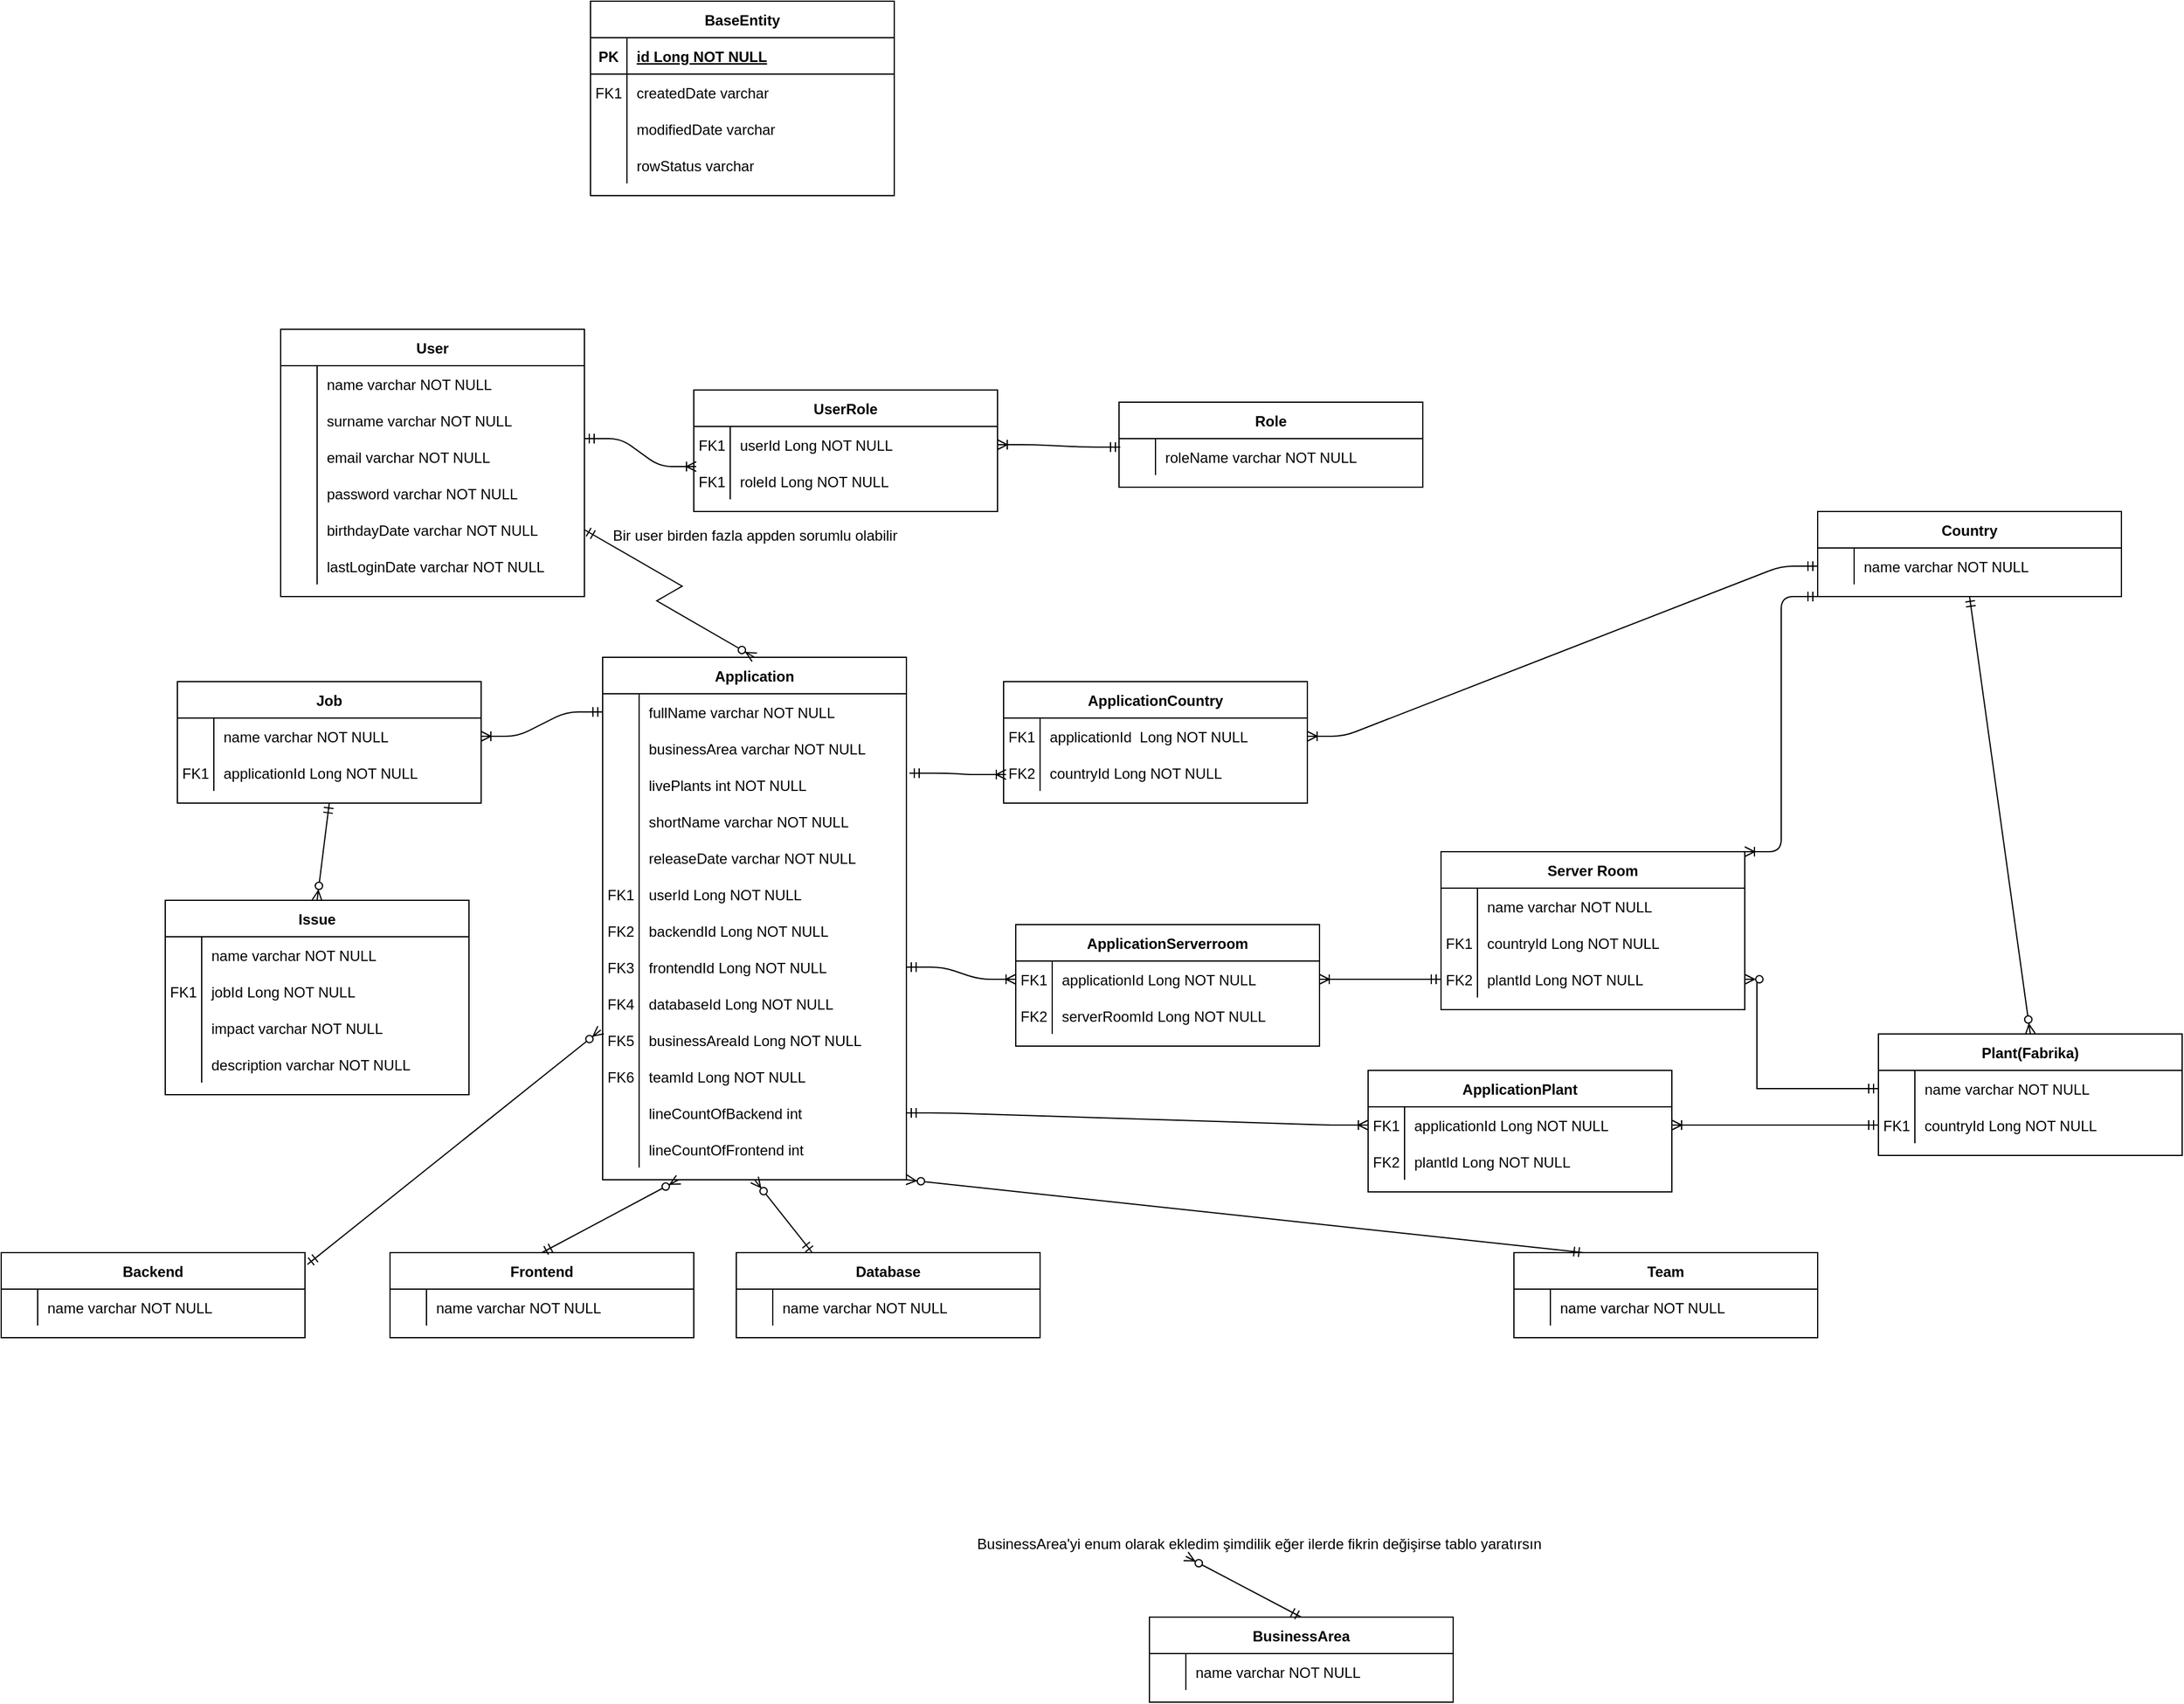 <mxfile version="14.2.9" type="device"><diagram id="R2lEEEUBdFMjLlhIrx00" name="Page-1"><mxGraphModel dx="3070" dy="1997" grid="1" gridSize="10" guides="1" tooltips="1" connect="1" arrows="1" fold="1" page="1" pageScale="1" pageWidth="850" pageHeight="1100" math="0" shadow="0" extFonts="Permanent Marker^https://fonts.googleapis.com/css?family=Permanent+Marker"><root><mxCell id="0"/><mxCell id="1" parent="0"/><mxCell id="C-vyLk0tnHw3VtMMgP7b-1" value="" style="edgeStyle=entityRelationEdgeStyle;endArrow=ERoneToMany;startArrow=ERmandOne;endFill=0;startFill=0;entryX=0.008;entryY=0.1;entryDx=0;entryDy=0;entryPerimeter=0;" parent="1" target="eAwoPoZ9gd8f_sTz0o-N-85" edge="1"><mxGeometry width="100" height="100" relative="1" as="geometry"><mxPoint x="275" y="200" as="sourcePoint"/><mxPoint x="355" y="230" as="targetPoint"/></mxGeometry></mxCell><mxCell id="eAwoPoZ9gd8f_sTz0o-N-8" value="BaseEntity" style="shape=table;startSize=30;container=1;collapsible=1;childLayout=tableLayout;fixedRows=1;rowLines=0;fontStyle=1;align=center;resizeLast=1;" parent="1" vertex="1"><mxGeometry x="280" y="-160" width="250" height="160" as="geometry"/></mxCell><mxCell id="eAwoPoZ9gd8f_sTz0o-N-9" value="" style="shape=partialRectangle;collapsible=0;dropTarget=0;pointerEvents=0;fillColor=none;points=[[0,0.5],[1,0.5]];portConstraint=eastwest;top=0;left=0;right=0;bottom=1;" parent="eAwoPoZ9gd8f_sTz0o-N-8" vertex="1"><mxGeometry y="30" width="250" height="30" as="geometry"/></mxCell><mxCell id="eAwoPoZ9gd8f_sTz0o-N-10" value="PK" style="shape=partialRectangle;overflow=hidden;connectable=0;fillColor=none;top=0;left=0;bottom=0;right=0;fontStyle=1;" parent="eAwoPoZ9gd8f_sTz0o-N-9" vertex="1"><mxGeometry width="30" height="30" as="geometry"/></mxCell><mxCell id="eAwoPoZ9gd8f_sTz0o-N-11" value="id Long NOT NULL " style="shape=partialRectangle;overflow=hidden;connectable=0;fillColor=none;top=0;left=0;bottom=0;right=0;align=left;spacingLeft=6;fontStyle=5;" parent="eAwoPoZ9gd8f_sTz0o-N-9" vertex="1"><mxGeometry x="30" width="220" height="30" as="geometry"/></mxCell><mxCell id="eAwoPoZ9gd8f_sTz0o-N-12" value="" style="shape=partialRectangle;collapsible=0;dropTarget=0;pointerEvents=0;fillColor=none;points=[[0,0.5],[1,0.5]];portConstraint=eastwest;top=0;left=0;right=0;bottom=0;" parent="eAwoPoZ9gd8f_sTz0o-N-8" vertex="1"><mxGeometry y="60" width="250" height="30" as="geometry"/></mxCell><mxCell id="eAwoPoZ9gd8f_sTz0o-N-13" value="FK1" style="shape=partialRectangle;overflow=hidden;connectable=0;fillColor=none;top=0;left=0;bottom=0;right=0;" parent="eAwoPoZ9gd8f_sTz0o-N-12" vertex="1"><mxGeometry width="30" height="30" as="geometry"/></mxCell><mxCell id="eAwoPoZ9gd8f_sTz0o-N-14" value="createdDate varchar" style="shape=partialRectangle;overflow=hidden;connectable=0;fillColor=none;top=0;left=0;bottom=0;right=0;align=left;spacingLeft=6;" parent="eAwoPoZ9gd8f_sTz0o-N-12" vertex="1"><mxGeometry x="30" width="220" height="30" as="geometry"/></mxCell><mxCell id="eAwoPoZ9gd8f_sTz0o-N-15" value="" style="shape=partialRectangle;collapsible=0;dropTarget=0;pointerEvents=0;fillColor=none;points=[[0,0.5],[1,0.5]];portConstraint=eastwest;top=0;left=0;right=0;bottom=0;" parent="eAwoPoZ9gd8f_sTz0o-N-8" vertex="1"><mxGeometry y="90" width="250" height="30" as="geometry"/></mxCell><mxCell id="eAwoPoZ9gd8f_sTz0o-N-16" value="" style="shape=partialRectangle;overflow=hidden;connectable=0;fillColor=none;top=0;left=0;bottom=0;right=0;" parent="eAwoPoZ9gd8f_sTz0o-N-15" vertex="1"><mxGeometry width="30" height="30" as="geometry"/></mxCell><mxCell id="eAwoPoZ9gd8f_sTz0o-N-17" value="modifiedDate varchar" style="shape=partialRectangle;overflow=hidden;connectable=0;fillColor=none;top=0;left=0;bottom=0;right=0;align=left;spacingLeft=6;" parent="eAwoPoZ9gd8f_sTz0o-N-15" vertex="1"><mxGeometry x="30" width="220" height="30" as="geometry"/></mxCell><mxCell id="eAwoPoZ9gd8f_sTz0o-N-18" value="" style="shape=partialRectangle;collapsible=0;dropTarget=0;pointerEvents=0;fillColor=none;points=[[0,0.5],[1,0.5]];portConstraint=eastwest;top=0;left=0;right=0;bottom=0;" parent="eAwoPoZ9gd8f_sTz0o-N-8" vertex="1"><mxGeometry y="120" width="250" height="30" as="geometry"/></mxCell><mxCell id="eAwoPoZ9gd8f_sTz0o-N-19" value="" style="shape=partialRectangle;overflow=hidden;connectable=0;fillColor=none;top=0;left=0;bottom=0;right=0;" parent="eAwoPoZ9gd8f_sTz0o-N-18" vertex="1"><mxGeometry width="30" height="30" as="geometry"/></mxCell><mxCell id="eAwoPoZ9gd8f_sTz0o-N-20" value="rowStatus varchar" style="shape=partialRectangle;overflow=hidden;connectable=0;fillColor=none;top=0;left=0;bottom=0;right=0;align=left;spacingLeft=6;" parent="eAwoPoZ9gd8f_sTz0o-N-18" vertex="1"><mxGeometry x="30" width="220" height="30" as="geometry"/></mxCell><mxCell id="eAwoPoZ9gd8f_sTz0o-N-21" value="User" style="shape=table;startSize=30;container=1;collapsible=1;childLayout=tableLayout;fixedRows=1;rowLines=0;fontStyle=1;align=center;resizeLast=1;" parent="1" vertex="1"><mxGeometry x="25" y="110" width="250" height="220" as="geometry"/></mxCell><mxCell id="eAwoPoZ9gd8f_sTz0o-N-28" value="" style="shape=partialRectangle;collapsible=0;dropTarget=0;pointerEvents=0;fillColor=none;points=[[0,0.5],[1,0.5]];portConstraint=eastwest;top=0;left=0;right=0;bottom=0;" parent="eAwoPoZ9gd8f_sTz0o-N-21" vertex="1"><mxGeometry y="30" width="250" height="30" as="geometry"/></mxCell><mxCell id="eAwoPoZ9gd8f_sTz0o-N-29" value="" style="shape=partialRectangle;overflow=hidden;connectable=0;fillColor=none;top=0;left=0;bottom=0;right=0;" parent="eAwoPoZ9gd8f_sTz0o-N-28" vertex="1"><mxGeometry width="30" height="30" as="geometry"/></mxCell><mxCell id="eAwoPoZ9gd8f_sTz0o-N-30" value="name varchar NOT NULL" style="shape=partialRectangle;overflow=hidden;connectable=0;fillColor=none;top=0;left=0;bottom=0;right=0;align=left;spacingLeft=6;" parent="eAwoPoZ9gd8f_sTz0o-N-28" vertex="1"><mxGeometry x="30" width="220" height="30" as="geometry"/></mxCell><mxCell id="eAwoPoZ9gd8f_sTz0o-N-31" value="" style="shape=partialRectangle;collapsible=0;dropTarget=0;pointerEvents=0;fillColor=none;points=[[0,0.5],[1,0.5]];portConstraint=eastwest;top=0;left=0;right=0;bottom=0;" parent="eAwoPoZ9gd8f_sTz0o-N-21" vertex="1"><mxGeometry y="60" width="250" height="30" as="geometry"/></mxCell><mxCell id="eAwoPoZ9gd8f_sTz0o-N-32" value="" style="shape=partialRectangle;overflow=hidden;connectable=0;fillColor=none;top=0;left=0;bottom=0;right=0;" parent="eAwoPoZ9gd8f_sTz0o-N-31" vertex="1"><mxGeometry width="30" height="30" as="geometry"/></mxCell><mxCell id="eAwoPoZ9gd8f_sTz0o-N-33" value="surname varchar NOT NULL" style="shape=partialRectangle;overflow=hidden;connectable=0;fillColor=none;top=0;left=0;bottom=0;right=0;align=left;spacingLeft=6;" parent="eAwoPoZ9gd8f_sTz0o-N-31" vertex="1"><mxGeometry x="30" width="220" height="30" as="geometry"/></mxCell><mxCell id="eAwoPoZ9gd8f_sTz0o-N-34" value="" style="shape=partialRectangle;collapsible=0;dropTarget=0;pointerEvents=0;fillColor=none;points=[[0,0.5],[1,0.5]];portConstraint=eastwest;top=0;left=0;right=0;bottom=0;" parent="eAwoPoZ9gd8f_sTz0o-N-21" vertex="1"><mxGeometry y="90" width="250" height="30" as="geometry"/></mxCell><mxCell id="eAwoPoZ9gd8f_sTz0o-N-35" value="" style="shape=partialRectangle;overflow=hidden;connectable=0;fillColor=none;top=0;left=0;bottom=0;right=0;" parent="eAwoPoZ9gd8f_sTz0o-N-34" vertex="1"><mxGeometry width="30" height="30" as="geometry"/></mxCell><mxCell id="eAwoPoZ9gd8f_sTz0o-N-36" value="email varchar NOT NULL" style="shape=partialRectangle;overflow=hidden;connectable=0;fillColor=none;top=0;left=0;bottom=0;right=0;align=left;spacingLeft=6;" parent="eAwoPoZ9gd8f_sTz0o-N-34" vertex="1"><mxGeometry x="30" width="220" height="30" as="geometry"/></mxCell><mxCell id="eAwoPoZ9gd8f_sTz0o-N-37" value="" style="shape=partialRectangle;collapsible=0;dropTarget=0;pointerEvents=0;fillColor=none;points=[[0,0.5],[1,0.5]];portConstraint=eastwest;top=0;left=0;right=0;bottom=0;" parent="eAwoPoZ9gd8f_sTz0o-N-21" vertex="1"><mxGeometry y="120" width="250" height="30" as="geometry"/></mxCell><mxCell id="eAwoPoZ9gd8f_sTz0o-N-38" value="" style="shape=partialRectangle;overflow=hidden;connectable=0;fillColor=none;top=0;left=0;bottom=0;right=0;" parent="eAwoPoZ9gd8f_sTz0o-N-37" vertex="1"><mxGeometry width="30" height="30" as="geometry"/></mxCell><mxCell id="eAwoPoZ9gd8f_sTz0o-N-39" value="password varchar NOT NULL" style="shape=partialRectangle;overflow=hidden;connectable=0;fillColor=none;top=0;left=0;bottom=0;right=0;align=left;spacingLeft=6;" parent="eAwoPoZ9gd8f_sTz0o-N-37" vertex="1"><mxGeometry x="30" width="220" height="30" as="geometry"/></mxCell><mxCell id="eAwoPoZ9gd8f_sTz0o-N-40" value="" style="shape=partialRectangle;collapsible=0;dropTarget=0;pointerEvents=0;fillColor=none;points=[[0,0.5],[1,0.5]];portConstraint=eastwest;top=0;left=0;right=0;bottom=0;" parent="eAwoPoZ9gd8f_sTz0o-N-21" vertex="1"><mxGeometry y="150" width="250" height="30" as="geometry"/></mxCell><mxCell id="eAwoPoZ9gd8f_sTz0o-N-41" value="" style="shape=partialRectangle;overflow=hidden;connectable=0;fillColor=none;top=0;left=0;bottom=0;right=0;" parent="eAwoPoZ9gd8f_sTz0o-N-40" vertex="1"><mxGeometry width="30" height="30" as="geometry"/></mxCell><mxCell id="eAwoPoZ9gd8f_sTz0o-N-42" value="birthdayDate varchar NOT NULL" style="shape=partialRectangle;overflow=hidden;connectable=0;fillColor=none;top=0;left=0;bottom=0;right=0;align=left;spacingLeft=6;" parent="eAwoPoZ9gd8f_sTz0o-N-40" vertex="1"><mxGeometry x="30" width="220" height="30" as="geometry"/></mxCell><mxCell id="eAwoPoZ9gd8f_sTz0o-N-59" value="" style="shape=partialRectangle;collapsible=0;dropTarget=0;pointerEvents=0;fillColor=none;points=[[0,0.5],[1,0.5]];portConstraint=eastwest;top=0;left=0;right=0;bottom=0;" parent="eAwoPoZ9gd8f_sTz0o-N-21" vertex="1"><mxGeometry y="180" width="250" height="30" as="geometry"/></mxCell><mxCell id="eAwoPoZ9gd8f_sTz0o-N-60" value="" style="shape=partialRectangle;overflow=hidden;connectable=0;fillColor=none;top=0;left=0;bottom=0;right=0;" parent="eAwoPoZ9gd8f_sTz0o-N-59" vertex="1"><mxGeometry width="30" height="30" as="geometry"/></mxCell><mxCell id="eAwoPoZ9gd8f_sTz0o-N-61" value="lastLoginDate varchar NOT NULL" style="shape=partialRectangle;overflow=hidden;connectable=0;fillColor=none;top=0;left=0;bottom=0;right=0;align=left;spacingLeft=6;" parent="eAwoPoZ9gd8f_sTz0o-N-59" vertex="1"><mxGeometry x="30" width="220" height="30" as="geometry"/></mxCell><mxCell id="eAwoPoZ9gd8f_sTz0o-N-62" value="Role" style="shape=table;startSize=30;container=1;collapsible=1;childLayout=tableLayout;fixedRows=1;rowLines=0;fontStyle=1;align=center;resizeLast=1;" parent="1" vertex="1"><mxGeometry x="715" y="170" width="250" height="70" as="geometry"/></mxCell><mxCell id="eAwoPoZ9gd8f_sTz0o-N-63" value="" style="shape=partialRectangle;collapsible=0;dropTarget=0;pointerEvents=0;fillColor=none;points=[[0,0.5],[1,0.5]];portConstraint=eastwest;top=0;left=0;right=0;bottom=0;" parent="eAwoPoZ9gd8f_sTz0o-N-62" vertex="1"><mxGeometry y="30" width="250" height="30" as="geometry"/></mxCell><mxCell id="eAwoPoZ9gd8f_sTz0o-N-64" value="" style="shape=partialRectangle;overflow=hidden;connectable=0;fillColor=none;top=0;left=0;bottom=0;right=0;" parent="eAwoPoZ9gd8f_sTz0o-N-63" vertex="1"><mxGeometry width="30" height="30" as="geometry"/></mxCell><mxCell id="eAwoPoZ9gd8f_sTz0o-N-65" value="roleName varchar NOT NULL" style="shape=partialRectangle;overflow=hidden;connectable=0;fillColor=none;top=0;left=0;bottom=0;right=0;align=left;spacingLeft=6;" parent="eAwoPoZ9gd8f_sTz0o-N-63" vertex="1"><mxGeometry x="30" width="220" height="30" as="geometry"/></mxCell><mxCell id="eAwoPoZ9gd8f_sTz0o-N-81" value="UserRole" style="shape=table;startSize=30;container=1;collapsible=1;childLayout=tableLayout;fixedRows=1;rowLines=0;fontStyle=1;align=center;resizeLast=1;" parent="1" vertex="1"><mxGeometry x="365" y="160" width="250" height="100" as="geometry"/></mxCell><mxCell id="eAwoPoZ9gd8f_sTz0o-N-82" value="" style="shape=partialRectangle;collapsible=0;dropTarget=0;pointerEvents=0;fillColor=none;points=[[0,0.5],[1,0.5]];portConstraint=eastwest;top=0;left=0;right=0;bottom=0;" parent="eAwoPoZ9gd8f_sTz0o-N-81" vertex="1"><mxGeometry y="30" width="250" height="30" as="geometry"/></mxCell><mxCell id="eAwoPoZ9gd8f_sTz0o-N-83" value="FK1" style="shape=partialRectangle;overflow=hidden;connectable=0;fillColor=none;top=0;left=0;bottom=0;right=0;" parent="eAwoPoZ9gd8f_sTz0o-N-82" vertex="1"><mxGeometry width="30" height="30" as="geometry"/></mxCell><mxCell id="eAwoPoZ9gd8f_sTz0o-N-84" value="userId Long NOT NULL" style="shape=partialRectangle;overflow=hidden;connectable=0;fillColor=none;top=0;left=0;bottom=0;right=0;align=left;spacingLeft=6;" parent="eAwoPoZ9gd8f_sTz0o-N-82" vertex="1"><mxGeometry x="30" width="220" height="30" as="geometry"/></mxCell><mxCell id="eAwoPoZ9gd8f_sTz0o-N-85" value="" style="shape=partialRectangle;collapsible=0;dropTarget=0;pointerEvents=0;fillColor=none;points=[[0,0.5],[1,0.5]];portConstraint=eastwest;top=0;left=0;right=0;bottom=0;" parent="eAwoPoZ9gd8f_sTz0o-N-81" vertex="1"><mxGeometry y="60" width="250" height="30" as="geometry"/></mxCell><mxCell id="eAwoPoZ9gd8f_sTz0o-N-86" value="FK1" style="shape=partialRectangle;overflow=hidden;connectable=0;fillColor=none;top=0;left=0;bottom=0;right=0;" parent="eAwoPoZ9gd8f_sTz0o-N-85" vertex="1"><mxGeometry width="30" height="30" as="geometry"/></mxCell><mxCell id="eAwoPoZ9gd8f_sTz0o-N-87" value="roleId Long NOT NULL" style="shape=partialRectangle;overflow=hidden;connectable=0;fillColor=none;top=0;left=0;bottom=0;right=0;align=left;spacingLeft=6;" parent="eAwoPoZ9gd8f_sTz0o-N-85" vertex="1"><mxGeometry x="30" width="220" height="30" as="geometry"/></mxCell><mxCell id="eAwoPoZ9gd8f_sTz0o-N-90" value="" style="edgeStyle=entityRelationEdgeStyle;endArrow=ERmandOne;startArrow=ERoneToMany;endFill=0;startFill=0;entryX=0.004;entryY=0.233;entryDx=0;entryDy=0;entryPerimeter=0;exitX=1;exitY=0.5;exitDx=0;exitDy=0;" parent="1" source="eAwoPoZ9gd8f_sTz0o-N-82" target="eAwoPoZ9gd8f_sTz0o-N-63" edge="1"><mxGeometry width="100" height="100" relative="1" as="geometry"><mxPoint x="645" y="190" as="sourcePoint"/><mxPoint x="707" y="216.5" as="targetPoint"/></mxGeometry></mxCell><mxCell id="eAwoPoZ9gd8f_sTz0o-N-91" value="Application" style="shape=table;startSize=30;container=1;collapsible=1;childLayout=tableLayout;fixedRows=1;rowLines=0;fontStyle=1;align=center;resizeLast=1;" parent="1" vertex="1"><mxGeometry x="290" y="380" width="250" height="430" as="geometry"/></mxCell><mxCell id="eAwoPoZ9gd8f_sTz0o-N-92" value="" style="shape=partialRectangle;collapsible=0;dropTarget=0;pointerEvents=0;fillColor=none;points=[[0,0.5],[1,0.5]];portConstraint=eastwest;top=0;left=0;right=0;bottom=0;" parent="eAwoPoZ9gd8f_sTz0o-N-91" vertex="1"><mxGeometry y="30" width="250" height="30" as="geometry"/></mxCell><mxCell id="eAwoPoZ9gd8f_sTz0o-N-93" value="" style="shape=partialRectangle;overflow=hidden;connectable=0;fillColor=none;top=0;left=0;bottom=0;right=0;" parent="eAwoPoZ9gd8f_sTz0o-N-92" vertex="1"><mxGeometry width="30" height="30" as="geometry"/></mxCell><mxCell id="eAwoPoZ9gd8f_sTz0o-N-94" value="fullName varchar NOT NULL" style="shape=partialRectangle;overflow=hidden;connectable=0;fillColor=none;top=0;left=0;bottom=0;right=0;align=left;spacingLeft=6;" parent="eAwoPoZ9gd8f_sTz0o-N-92" vertex="1"><mxGeometry x="30" width="220" height="30" as="geometry"/></mxCell><mxCell id="eAwoPoZ9gd8f_sTz0o-N-98" value="" style="shape=partialRectangle;collapsible=0;dropTarget=0;pointerEvents=0;fillColor=none;points=[[0,0.5],[1,0.5]];portConstraint=eastwest;top=0;left=0;right=0;bottom=0;" parent="eAwoPoZ9gd8f_sTz0o-N-91" vertex="1"><mxGeometry y="60" width="250" height="30" as="geometry"/></mxCell><mxCell id="eAwoPoZ9gd8f_sTz0o-N-99" value="" style="shape=partialRectangle;overflow=hidden;connectable=0;fillColor=none;top=0;left=0;bottom=0;right=0;" parent="eAwoPoZ9gd8f_sTz0o-N-98" vertex="1"><mxGeometry width="30" height="30" as="geometry"/></mxCell><mxCell id="eAwoPoZ9gd8f_sTz0o-N-100" value="businessArea varchar NOT NULL" style="shape=partialRectangle;overflow=hidden;connectable=0;fillColor=none;top=0;left=0;bottom=0;right=0;align=left;spacingLeft=6;" parent="eAwoPoZ9gd8f_sTz0o-N-98" vertex="1"><mxGeometry x="30" width="220" height="30" as="geometry"/></mxCell><mxCell id="eAwoPoZ9gd8f_sTz0o-N-101" value="" style="shape=partialRectangle;collapsible=0;dropTarget=0;pointerEvents=0;fillColor=none;points=[[0,0.5],[1,0.5]];portConstraint=eastwest;top=0;left=0;right=0;bottom=0;" parent="eAwoPoZ9gd8f_sTz0o-N-91" vertex="1"><mxGeometry y="90" width="250" height="30" as="geometry"/></mxCell><mxCell id="eAwoPoZ9gd8f_sTz0o-N-102" value="" style="shape=partialRectangle;overflow=hidden;connectable=0;fillColor=none;top=0;left=0;bottom=0;right=0;" parent="eAwoPoZ9gd8f_sTz0o-N-101" vertex="1"><mxGeometry width="30" height="30" as="geometry"/></mxCell><mxCell id="eAwoPoZ9gd8f_sTz0o-N-103" value="livePlants int NOT NULL" style="shape=partialRectangle;overflow=hidden;connectable=0;fillColor=none;top=0;left=0;bottom=0;right=0;align=left;spacingLeft=6;" parent="eAwoPoZ9gd8f_sTz0o-N-101" vertex="1"><mxGeometry x="30" width="220" height="30" as="geometry"/></mxCell><mxCell id="eAwoPoZ9gd8f_sTz0o-N-186" value="" style="shape=partialRectangle;collapsible=0;dropTarget=0;pointerEvents=0;fillColor=none;points=[[0,0.5],[1,0.5]];portConstraint=eastwest;top=0;left=0;right=0;bottom=0;" parent="eAwoPoZ9gd8f_sTz0o-N-91" vertex="1"><mxGeometry y="120" width="250" height="30" as="geometry"/></mxCell><mxCell id="eAwoPoZ9gd8f_sTz0o-N-187" value="" style="shape=partialRectangle;overflow=hidden;connectable=0;fillColor=none;top=0;left=0;bottom=0;right=0;" parent="eAwoPoZ9gd8f_sTz0o-N-186" vertex="1"><mxGeometry width="30" height="30" as="geometry"/></mxCell><mxCell id="eAwoPoZ9gd8f_sTz0o-N-188" value="shortName varchar NOT NULL" style="shape=partialRectangle;overflow=hidden;connectable=0;fillColor=none;top=0;left=0;bottom=0;right=0;align=left;spacingLeft=6;" parent="eAwoPoZ9gd8f_sTz0o-N-186" vertex="1"><mxGeometry x="30" width="220" height="30" as="geometry"/></mxCell><mxCell id="eAwoPoZ9gd8f_sTz0o-N-189" value="" style="shape=partialRectangle;collapsible=0;dropTarget=0;pointerEvents=0;fillColor=none;points=[[0,0.5],[1,0.5]];portConstraint=eastwest;top=0;left=0;right=0;bottom=0;" parent="eAwoPoZ9gd8f_sTz0o-N-91" vertex="1"><mxGeometry y="150" width="250" height="30" as="geometry"/></mxCell><mxCell id="eAwoPoZ9gd8f_sTz0o-N-190" value="" style="shape=partialRectangle;overflow=hidden;connectable=0;fillColor=none;top=0;left=0;bottom=0;right=0;" parent="eAwoPoZ9gd8f_sTz0o-N-189" vertex="1"><mxGeometry width="30" height="30" as="geometry"/></mxCell><mxCell id="eAwoPoZ9gd8f_sTz0o-N-191" value="releaseDate varchar NOT NULL" style="shape=partialRectangle;overflow=hidden;connectable=0;fillColor=none;top=0;left=0;bottom=0;right=0;align=left;spacingLeft=6;" parent="eAwoPoZ9gd8f_sTz0o-N-189" vertex="1"><mxGeometry x="30" width="220" height="30" as="geometry"/></mxCell><mxCell id="eAwoPoZ9gd8f_sTz0o-N-195" value="" style="shape=partialRectangle;collapsible=0;dropTarget=0;pointerEvents=0;fillColor=none;points=[[0,0.5],[1,0.5]];portConstraint=eastwest;top=0;left=0;right=0;bottom=0;" parent="eAwoPoZ9gd8f_sTz0o-N-91" vertex="1"><mxGeometry y="180" width="250" height="30" as="geometry"/></mxCell><mxCell id="eAwoPoZ9gd8f_sTz0o-N-196" value="FK1" style="shape=partialRectangle;overflow=hidden;connectable=0;fillColor=none;top=0;left=0;bottom=0;right=0;" parent="eAwoPoZ9gd8f_sTz0o-N-195" vertex="1"><mxGeometry width="30" height="30" as="geometry"/></mxCell><mxCell id="eAwoPoZ9gd8f_sTz0o-N-197" value="userId Long NOT NULL" style="shape=partialRectangle;overflow=hidden;connectable=0;fillColor=none;top=0;left=0;bottom=0;right=0;align=left;spacingLeft=6;" parent="eAwoPoZ9gd8f_sTz0o-N-195" vertex="1"><mxGeometry x="30" width="220" height="30" as="geometry"/></mxCell><mxCell id="eAwoPoZ9gd8f_sTz0o-N-198" value="" style="shape=partialRectangle;collapsible=0;dropTarget=0;pointerEvents=0;fillColor=none;points=[[0,0.5],[1,0.5]];portConstraint=eastwest;top=0;left=0;right=0;bottom=0;" parent="eAwoPoZ9gd8f_sTz0o-N-91" vertex="1"><mxGeometry y="210" width="250" height="30" as="geometry"/></mxCell><mxCell id="eAwoPoZ9gd8f_sTz0o-N-199" value="FK2" style="shape=partialRectangle;overflow=hidden;connectable=0;fillColor=none;top=0;left=0;bottom=0;right=0;" parent="eAwoPoZ9gd8f_sTz0o-N-198" vertex="1"><mxGeometry width="30" height="30" as="geometry"/></mxCell><mxCell id="eAwoPoZ9gd8f_sTz0o-N-200" value="backendId Long NOT NULL" style="shape=partialRectangle;overflow=hidden;connectable=0;fillColor=none;top=0;left=0;bottom=0;right=0;align=left;spacingLeft=6;" parent="eAwoPoZ9gd8f_sTz0o-N-198" vertex="1"><mxGeometry x="30" width="220" height="30" as="geometry"/></mxCell><mxCell id="eAwoPoZ9gd8f_sTz0o-N-201" value="" style="shape=partialRectangle;collapsible=0;dropTarget=0;pointerEvents=0;fillColor=none;points=[[0,0.5],[1,0.5]];portConstraint=eastwest;top=0;left=0;right=0;bottom=0;" parent="eAwoPoZ9gd8f_sTz0o-N-91" vertex="1"><mxGeometry y="240" width="250" height="30" as="geometry"/></mxCell><mxCell id="eAwoPoZ9gd8f_sTz0o-N-202" value="FK3" style="shape=partialRectangle;overflow=hidden;connectable=0;fillColor=none;top=0;left=0;bottom=0;right=0;" parent="eAwoPoZ9gd8f_sTz0o-N-201" vertex="1"><mxGeometry width="30" height="30" as="geometry"/></mxCell><mxCell id="eAwoPoZ9gd8f_sTz0o-N-203" value="frontendId Long NOT NULL" style="shape=partialRectangle;overflow=hidden;connectable=0;fillColor=none;top=0;left=0;bottom=0;right=0;align=left;spacingLeft=6;" parent="eAwoPoZ9gd8f_sTz0o-N-201" vertex="1"><mxGeometry x="30" width="220" height="30" as="geometry"/></mxCell><mxCell id="eAwoPoZ9gd8f_sTz0o-N-204" value="" style="shape=partialRectangle;collapsible=0;dropTarget=0;pointerEvents=0;fillColor=none;points=[[0,0.5],[1,0.5]];portConstraint=eastwest;top=0;left=0;right=0;bottom=0;" parent="eAwoPoZ9gd8f_sTz0o-N-91" vertex="1"><mxGeometry y="270" width="250" height="30" as="geometry"/></mxCell><mxCell id="eAwoPoZ9gd8f_sTz0o-N-205" value="FK4" style="shape=partialRectangle;overflow=hidden;connectable=0;fillColor=none;top=0;left=0;bottom=0;right=0;" parent="eAwoPoZ9gd8f_sTz0o-N-204" vertex="1"><mxGeometry width="30" height="30" as="geometry"/></mxCell><mxCell id="eAwoPoZ9gd8f_sTz0o-N-206" value="databaseId Long NOT NULL" style="shape=partialRectangle;overflow=hidden;connectable=0;fillColor=none;top=0;left=0;bottom=0;right=0;align=left;spacingLeft=6;" parent="eAwoPoZ9gd8f_sTz0o-N-204" vertex="1"><mxGeometry x="30" width="220" height="30" as="geometry"/></mxCell><mxCell id="eAwoPoZ9gd8f_sTz0o-N-240" value="" style="shape=partialRectangle;collapsible=0;dropTarget=0;pointerEvents=0;fillColor=none;points=[[0,0.5],[1,0.5]];portConstraint=eastwest;top=0;left=0;right=0;bottom=0;" parent="eAwoPoZ9gd8f_sTz0o-N-91" vertex="1"><mxGeometry y="300" width="250" height="30" as="geometry"/></mxCell><mxCell id="eAwoPoZ9gd8f_sTz0o-N-241" value="FK5" style="shape=partialRectangle;overflow=hidden;connectable=0;fillColor=none;top=0;left=0;bottom=0;right=0;" parent="eAwoPoZ9gd8f_sTz0o-N-240" vertex="1"><mxGeometry width="30" height="30" as="geometry"/></mxCell><mxCell id="eAwoPoZ9gd8f_sTz0o-N-242" value="businessAreaId Long NOT NULL" style="shape=partialRectangle;overflow=hidden;connectable=0;fillColor=none;top=0;left=0;bottom=0;right=0;align=left;spacingLeft=6;" parent="eAwoPoZ9gd8f_sTz0o-N-240" vertex="1"><mxGeometry x="30" width="220" height="30" as="geometry"/></mxCell><mxCell id="eAwoPoZ9gd8f_sTz0o-N-244" value="" style="shape=partialRectangle;collapsible=0;dropTarget=0;pointerEvents=0;fillColor=none;points=[[0,0.5],[1,0.5]];portConstraint=eastwest;top=0;left=0;right=0;bottom=0;" parent="eAwoPoZ9gd8f_sTz0o-N-91" vertex="1"><mxGeometry y="330" width="250" height="30" as="geometry"/></mxCell><mxCell id="eAwoPoZ9gd8f_sTz0o-N-245" value="FK6" style="shape=partialRectangle;overflow=hidden;connectable=0;fillColor=none;top=0;left=0;bottom=0;right=0;" parent="eAwoPoZ9gd8f_sTz0o-N-244" vertex="1"><mxGeometry width="30" height="30" as="geometry"/></mxCell><mxCell id="eAwoPoZ9gd8f_sTz0o-N-246" value="teamId Long NOT NULL" style="shape=partialRectangle;overflow=hidden;connectable=0;fillColor=none;top=0;left=0;bottom=0;right=0;align=left;spacingLeft=6;" parent="eAwoPoZ9gd8f_sTz0o-N-244" vertex="1"><mxGeometry x="30" width="220" height="30" as="geometry"/></mxCell><mxCell id="eAwoPoZ9gd8f_sTz0o-N-247" value="" style="shape=partialRectangle;collapsible=0;dropTarget=0;pointerEvents=0;fillColor=none;points=[[0,0.5],[1,0.5]];portConstraint=eastwest;top=0;left=0;right=0;bottom=0;" parent="eAwoPoZ9gd8f_sTz0o-N-91" vertex="1"><mxGeometry y="360" width="250" height="30" as="geometry"/></mxCell><mxCell id="eAwoPoZ9gd8f_sTz0o-N-248" value="" style="shape=partialRectangle;overflow=hidden;connectable=0;fillColor=none;top=0;left=0;bottom=0;right=0;" parent="eAwoPoZ9gd8f_sTz0o-N-247" vertex="1"><mxGeometry width="30" height="30" as="geometry"/></mxCell><mxCell id="eAwoPoZ9gd8f_sTz0o-N-249" value="lineCountOfBackend int" style="shape=partialRectangle;overflow=hidden;connectable=0;fillColor=none;top=0;left=0;bottom=0;right=0;align=left;spacingLeft=6;" parent="eAwoPoZ9gd8f_sTz0o-N-247" vertex="1"><mxGeometry x="30" width="220" height="30" as="geometry"/></mxCell><mxCell id="eAwoPoZ9gd8f_sTz0o-N-250" value="" style="shape=partialRectangle;collapsible=0;dropTarget=0;pointerEvents=0;fillColor=none;points=[[0,0.5],[1,0.5]];portConstraint=eastwest;top=0;left=0;right=0;bottom=0;" parent="eAwoPoZ9gd8f_sTz0o-N-91" vertex="1"><mxGeometry y="390" width="250" height="30" as="geometry"/></mxCell><mxCell id="eAwoPoZ9gd8f_sTz0o-N-251" value="" style="shape=partialRectangle;overflow=hidden;connectable=0;fillColor=none;top=0;left=0;bottom=0;right=0;" parent="eAwoPoZ9gd8f_sTz0o-N-250" vertex="1"><mxGeometry width="30" height="30" as="geometry"/></mxCell><mxCell id="eAwoPoZ9gd8f_sTz0o-N-252" value="lineCountOfFrontend int" style="shape=partialRectangle;overflow=hidden;connectable=0;fillColor=none;top=0;left=0;bottom=0;right=0;align=left;spacingLeft=6;" parent="eAwoPoZ9gd8f_sTz0o-N-250" vertex="1"><mxGeometry x="30" width="220" height="30" as="geometry"/></mxCell><mxCell id="eAwoPoZ9gd8f_sTz0o-N-104" value="Country" style="shape=table;startSize=30;container=1;collapsible=1;childLayout=tableLayout;fixedRows=1;rowLines=0;fontStyle=1;align=center;resizeLast=1;" parent="1" vertex="1"><mxGeometry x="1290" y="260" width="250" height="70" as="geometry"/></mxCell><mxCell id="eAwoPoZ9gd8f_sTz0o-N-105" value="" style="shape=partialRectangle;collapsible=0;dropTarget=0;pointerEvents=0;fillColor=none;points=[[0,0.5],[1,0.5]];portConstraint=eastwest;top=0;left=0;right=0;bottom=0;" parent="eAwoPoZ9gd8f_sTz0o-N-104" vertex="1"><mxGeometry y="30" width="250" height="30" as="geometry"/></mxCell><mxCell id="eAwoPoZ9gd8f_sTz0o-N-106" value="" style="shape=partialRectangle;overflow=hidden;connectable=0;fillColor=none;top=0;left=0;bottom=0;right=0;" parent="eAwoPoZ9gd8f_sTz0o-N-105" vertex="1"><mxGeometry width="30" height="30" as="geometry"/></mxCell><mxCell id="eAwoPoZ9gd8f_sTz0o-N-107" value="name varchar NOT NULL" style="shape=partialRectangle;overflow=hidden;connectable=0;fillColor=none;top=0;left=0;bottom=0;right=0;align=left;spacingLeft=6;" parent="eAwoPoZ9gd8f_sTz0o-N-105" vertex="1"><mxGeometry x="30" width="220" height="30" as="geometry"/></mxCell><mxCell id="eAwoPoZ9gd8f_sTz0o-N-114" value="Server Room" style="shape=table;startSize=30;container=1;collapsible=1;childLayout=tableLayout;fixedRows=1;rowLines=0;fontStyle=1;align=center;resizeLast=1;" parent="1" vertex="1"><mxGeometry x="980" y="540" width="250" height="130" as="geometry"/></mxCell><mxCell id="eAwoPoZ9gd8f_sTz0o-N-115" value="" style="shape=partialRectangle;collapsible=0;dropTarget=0;pointerEvents=0;fillColor=none;points=[[0,0.5],[1,0.5]];portConstraint=eastwest;top=0;left=0;right=0;bottom=0;" parent="eAwoPoZ9gd8f_sTz0o-N-114" vertex="1"><mxGeometry y="30" width="250" height="30" as="geometry"/></mxCell><mxCell id="eAwoPoZ9gd8f_sTz0o-N-116" value="" style="shape=partialRectangle;overflow=hidden;connectable=0;fillColor=none;top=0;left=0;bottom=0;right=0;" parent="eAwoPoZ9gd8f_sTz0o-N-115" vertex="1"><mxGeometry width="30" height="30" as="geometry"/></mxCell><mxCell id="eAwoPoZ9gd8f_sTz0o-N-117" value="name varchar NOT NULL" style="shape=partialRectangle;overflow=hidden;connectable=0;fillColor=none;top=0;left=0;bottom=0;right=0;align=left;spacingLeft=6;" parent="eAwoPoZ9gd8f_sTz0o-N-115" vertex="1"><mxGeometry x="30" width="220" height="30" as="geometry"/></mxCell><mxCell id="eAwoPoZ9gd8f_sTz0o-N-173" value="" style="shape=partialRectangle;collapsible=0;dropTarget=0;pointerEvents=0;fillColor=none;points=[[0,0.5],[1,0.5]];portConstraint=eastwest;top=0;left=0;right=0;bottom=0;" parent="eAwoPoZ9gd8f_sTz0o-N-114" vertex="1"><mxGeometry y="60" width="250" height="30" as="geometry"/></mxCell><mxCell id="eAwoPoZ9gd8f_sTz0o-N-174" value="FK1" style="shape=partialRectangle;overflow=hidden;connectable=0;fillColor=none;top=0;left=0;bottom=0;right=0;" parent="eAwoPoZ9gd8f_sTz0o-N-173" vertex="1"><mxGeometry width="30" height="30" as="geometry"/></mxCell><mxCell id="eAwoPoZ9gd8f_sTz0o-N-175" value="countryId Long NOT NULL" style="shape=partialRectangle;overflow=hidden;connectable=0;fillColor=none;top=0;left=0;bottom=0;right=0;align=left;spacingLeft=6;" parent="eAwoPoZ9gd8f_sTz0o-N-173" vertex="1"><mxGeometry x="30" width="220" height="30" as="geometry"/></mxCell><mxCell id="eAwoPoZ9gd8f_sTz0o-N-268" value="" style="shape=partialRectangle;collapsible=0;dropTarget=0;pointerEvents=0;fillColor=none;points=[[0,0.5],[1,0.5]];portConstraint=eastwest;top=0;left=0;right=0;bottom=0;" parent="eAwoPoZ9gd8f_sTz0o-N-114" vertex="1"><mxGeometry y="90" width="250" height="30" as="geometry"/></mxCell><mxCell id="eAwoPoZ9gd8f_sTz0o-N-269" value="FK2" style="shape=partialRectangle;overflow=hidden;connectable=0;fillColor=none;top=0;left=0;bottom=0;right=0;" parent="eAwoPoZ9gd8f_sTz0o-N-268" vertex="1"><mxGeometry width="30" height="30" as="geometry"/></mxCell><mxCell id="eAwoPoZ9gd8f_sTz0o-N-270" value="plantId Long NOT NULL" style="shape=partialRectangle;overflow=hidden;connectable=0;fillColor=none;top=0;left=0;bottom=0;right=0;align=left;spacingLeft=6;" parent="eAwoPoZ9gd8f_sTz0o-N-268" vertex="1"><mxGeometry x="30" width="220" height="30" as="geometry"/></mxCell><mxCell id="eAwoPoZ9gd8f_sTz0o-N-124" value="Job" style="shape=table;startSize=30;container=1;collapsible=1;childLayout=tableLayout;fixedRows=1;rowLines=0;fontStyle=1;align=center;resizeLast=1;" parent="1" vertex="1"><mxGeometry x="-60" y="400" width="250" height="100" as="geometry"/></mxCell><mxCell id="eAwoPoZ9gd8f_sTz0o-N-125" value="" style="shape=partialRectangle;collapsible=0;dropTarget=0;pointerEvents=0;fillColor=none;points=[[0,0.5],[1,0.5]];portConstraint=eastwest;top=0;left=0;right=0;bottom=0;" parent="eAwoPoZ9gd8f_sTz0o-N-124" vertex="1"><mxGeometry y="30" width="250" height="30" as="geometry"/></mxCell><mxCell id="eAwoPoZ9gd8f_sTz0o-N-126" value="" style="shape=partialRectangle;overflow=hidden;connectable=0;fillColor=none;top=0;left=0;bottom=0;right=0;" parent="eAwoPoZ9gd8f_sTz0o-N-125" vertex="1"><mxGeometry width="30" height="30" as="geometry"/></mxCell><mxCell id="eAwoPoZ9gd8f_sTz0o-N-127" value="name varchar NOT NULL" style="shape=partialRectangle;overflow=hidden;connectable=0;fillColor=none;top=0;left=0;bottom=0;right=0;align=left;spacingLeft=6;" parent="eAwoPoZ9gd8f_sTz0o-N-125" vertex="1"><mxGeometry x="30" width="220" height="30" as="geometry"/></mxCell><mxCell id="eAwoPoZ9gd8f_sTz0o-N-168" value="" style="shape=partialRectangle;collapsible=0;dropTarget=0;pointerEvents=0;fillColor=none;points=[[0,0.5],[1,0.5]];portConstraint=eastwest;top=0;left=0;right=0;bottom=0;" parent="eAwoPoZ9gd8f_sTz0o-N-124" vertex="1"><mxGeometry y="60" width="250" height="30" as="geometry"/></mxCell><mxCell id="eAwoPoZ9gd8f_sTz0o-N-169" value="FK1" style="shape=partialRectangle;overflow=hidden;connectable=0;fillColor=none;top=0;left=0;bottom=0;right=0;" parent="eAwoPoZ9gd8f_sTz0o-N-168" vertex="1"><mxGeometry width="30" height="30" as="geometry"/></mxCell><mxCell id="eAwoPoZ9gd8f_sTz0o-N-170" value="applicationId Long NOT NULL" style="shape=partialRectangle;overflow=hidden;connectable=0;fillColor=none;top=0;left=0;bottom=0;right=0;align=left;spacingLeft=6;" parent="eAwoPoZ9gd8f_sTz0o-N-168" vertex="1"><mxGeometry x="30" width="220" height="30" as="geometry"/></mxCell><mxCell id="eAwoPoZ9gd8f_sTz0o-N-134" value="Issue" style="shape=table;startSize=30;container=1;collapsible=1;childLayout=tableLayout;fixedRows=1;rowLines=0;fontStyle=1;align=center;resizeLast=1;" parent="1" vertex="1"><mxGeometry x="-70" y="580" width="250" height="160" as="geometry"/></mxCell><mxCell id="eAwoPoZ9gd8f_sTz0o-N-135" value="" style="shape=partialRectangle;collapsible=0;dropTarget=0;pointerEvents=0;fillColor=none;points=[[0,0.5],[1,0.5]];portConstraint=eastwest;top=0;left=0;right=0;bottom=0;" parent="eAwoPoZ9gd8f_sTz0o-N-134" vertex="1"><mxGeometry y="30" width="250" height="30" as="geometry"/></mxCell><mxCell id="eAwoPoZ9gd8f_sTz0o-N-136" value="" style="shape=partialRectangle;overflow=hidden;connectable=0;fillColor=none;top=0;left=0;bottom=0;right=0;" parent="eAwoPoZ9gd8f_sTz0o-N-135" vertex="1"><mxGeometry width="30" height="30" as="geometry"/></mxCell><mxCell id="eAwoPoZ9gd8f_sTz0o-N-137" value="name varchar NOT NULL" style="shape=partialRectangle;overflow=hidden;connectable=0;fillColor=none;top=0;left=0;bottom=0;right=0;align=left;spacingLeft=6;" parent="eAwoPoZ9gd8f_sTz0o-N-135" vertex="1"><mxGeometry x="30" width="220" height="30" as="geometry"/></mxCell><mxCell id="eAwoPoZ9gd8f_sTz0o-N-138" value="" style="shape=partialRectangle;collapsible=0;dropTarget=0;pointerEvents=0;fillColor=none;points=[[0,0.5],[1,0.5]];portConstraint=eastwest;top=0;left=0;right=0;bottom=0;" parent="eAwoPoZ9gd8f_sTz0o-N-134" vertex="1"><mxGeometry y="60" width="250" height="30" as="geometry"/></mxCell><mxCell id="eAwoPoZ9gd8f_sTz0o-N-139" value="FK1" style="shape=partialRectangle;overflow=hidden;connectable=0;fillColor=none;top=0;left=0;bottom=0;right=0;" parent="eAwoPoZ9gd8f_sTz0o-N-138" vertex="1"><mxGeometry width="30" height="30" as="geometry"/></mxCell><mxCell id="eAwoPoZ9gd8f_sTz0o-N-140" value="jobId Long NOT NULL" style="shape=partialRectangle;overflow=hidden;connectable=0;fillColor=none;top=0;left=0;bottom=0;right=0;align=left;spacingLeft=6;" parent="eAwoPoZ9gd8f_sTz0o-N-138" vertex="1"><mxGeometry x="30" width="220" height="30" as="geometry"/></mxCell><mxCell id="eAwoPoZ9gd8f_sTz0o-N-180" value="" style="shape=partialRectangle;collapsible=0;dropTarget=0;pointerEvents=0;fillColor=none;points=[[0,0.5],[1,0.5]];portConstraint=eastwest;top=0;left=0;right=0;bottom=0;" parent="eAwoPoZ9gd8f_sTz0o-N-134" vertex="1"><mxGeometry y="90" width="250" height="30" as="geometry"/></mxCell><mxCell id="eAwoPoZ9gd8f_sTz0o-N-181" value="" style="shape=partialRectangle;overflow=hidden;connectable=0;fillColor=none;top=0;left=0;bottom=0;right=0;" parent="eAwoPoZ9gd8f_sTz0o-N-180" vertex="1"><mxGeometry width="30" height="30" as="geometry"/></mxCell><mxCell id="eAwoPoZ9gd8f_sTz0o-N-182" value="impact varchar NOT NULL" style="shape=partialRectangle;overflow=hidden;connectable=0;fillColor=none;top=0;left=0;bottom=0;right=0;align=left;spacingLeft=6;" parent="eAwoPoZ9gd8f_sTz0o-N-180" vertex="1"><mxGeometry x="30" width="220" height="30" as="geometry"/></mxCell><mxCell id="eAwoPoZ9gd8f_sTz0o-N-183" value="" style="shape=partialRectangle;collapsible=0;dropTarget=0;pointerEvents=0;fillColor=none;points=[[0,0.5],[1,0.5]];portConstraint=eastwest;top=0;left=0;right=0;bottom=0;" parent="eAwoPoZ9gd8f_sTz0o-N-134" vertex="1"><mxGeometry y="120" width="250" height="30" as="geometry"/></mxCell><mxCell id="eAwoPoZ9gd8f_sTz0o-N-184" value="" style="shape=partialRectangle;overflow=hidden;connectable=0;fillColor=none;top=0;left=0;bottom=0;right=0;" parent="eAwoPoZ9gd8f_sTz0o-N-183" vertex="1"><mxGeometry width="30" height="30" as="geometry"/></mxCell><mxCell id="eAwoPoZ9gd8f_sTz0o-N-185" value="description varchar NOT NULL" style="shape=partialRectangle;overflow=hidden;connectable=0;fillColor=none;top=0;left=0;bottom=0;right=0;align=left;spacingLeft=6;" parent="eAwoPoZ9gd8f_sTz0o-N-183" vertex="1"><mxGeometry x="30" width="220" height="30" as="geometry"/></mxCell><mxCell id="eAwoPoZ9gd8f_sTz0o-N-154" value="ApplicationCountry" style="shape=table;startSize=30;container=1;collapsible=1;childLayout=tableLayout;fixedRows=1;rowLines=0;fontStyle=1;align=center;resizeLast=1;" parent="1" vertex="1"><mxGeometry x="620" y="400" width="250" height="100" as="geometry"/></mxCell><mxCell id="eAwoPoZ9gd8f_sTz0o-N-155" value="" style="shape=partialRectangle;collapsible=0;dropTarget=0;pointerEvents=0;fillColor=none;points=[[0,0.5],[1,0.5]];portConstraint=eastwest;top=0;left=0;right=0;bottom=0;" parent="eAwoPoZ9gd8f_sTz0o-N-154" vertex="1"><mxGeometry y="30" width="250" height="30" as="geometry"/></mxCell><mxCell id="eAwoPoZ9gd8f_sTz0o-N-156" value="FK1" style="shape=partialRectangle;overflow=hidden;connectable=0;fillColor=none;top=0;left=0;bottom=0;right=0;" parent="eAwoPoZ9gd8f_sTz0o-N-155" vertex="1"><mxGeometry width="30" height="30" as="geometry"/></mxCell><mxCell id="eAwoPoZ9gd8f_sTz0o-N-157" value="applicationId  Long NOT NULL" style="shape=partialRectangle;overflow=hidden;connectable=0;fillColor=none;top=0;left=0;bottom=0;right=0;align=left;spacingLeft=6;" parent="eAwoPoZ9gd8f_sTz0o-N-155" vertex="1"><mxGeometry x="30" width="220" height="30" as="geometry"/></mxCell><mxCell id="eAwoPoZ9gd8f_sTz0o-N-158" value="" style="shape=partialRectangle;collapsible=0;dropTarget=0;pointerEvents=0;fillColor=none;points=[[0,0.5],[1,0.5]];portConstraint=eastwest;top=0;left=0;right=0;bottom=0;" parent="eAwoPoZ9gd8f_sTz0o-N-154" vertex="1"><mxGeometry y="60" width="250" height="30" as="geometry"/></mxCell><mxCell id="eAwoPoZ9gd8f_sTz0o-N-159" value="FK2" style="shape=partialRectangle;overflow=hidden;connectable=0;fillColor=none;top=0;left=0;bottom=0;right=0;" parent="eAwoPoZ9gd8f_sTz0o-N-158" vertex="1"><mxGeometry width="30" height="30" as="geometry"/></mxCell><mxCell id="eAwoPoZ9gd8f_sTz0o-N-160" value="countryId Long NOT NULL" style="shape=partialRectangle;overflow=hidden;connectable=0;fillColor=none;top=0;left=0;bottom=0;right=0;align=left;spacingLeft=6;" parent="eAwoPoZ9gd8f_sTz0o-N-158" vertex="1"><mxGeometry x="30" width="220" height="30" as="geometry"/></mxCell><mxCell id="eAwoPoZ9gd8f_sTz0o-N-164" value="" style="edgeStyle=entityRelationEdgeStyle;endArrow=ERoneToMany;startArrow=ERmandOne;endFill=0;startFill=0;entryX=0.008;entryY=0.1;entryDx=0;entryDy=0;entryPerimeter=0;exitX=1.01;exitY=0.178;exitDx=0;exitDy=0;exitPerimeter=0;" parent="1" source="eAwoPoZ9gd8f_sTz0o-N-101" edge="1"><mxGeometry width="100" height="100" relative="1" as="geometry"><mxPoint x="530" y="453.5" as="sourcePoint"/><mxPoint x="622" y="476.5" as="targetPoint"/></mxGeometry></mxCell><mxCell id="eAwoPoZ9gd8f_sTz0o-N-165" value="" style="edgeStyle=entityRelationEdgeStyle;endArrow=ERmandOne;startArrow=ERoneToMany;endFill=0;startFill=0;entryX=0;entryY=0.5;entryDx=0;entryDy=0;exitX=1;exitY=0.5;exitDx=0;exitDy=0;" parent="1" source="eAwoPoZ9gd8f_sTz0o-N-155" target="eAwoPoZ9gd8f_sTz0o-N-105" edge="1"><mxGeometry width="100" height="100" relative="1" as="geometry"><mxPoint x="879" y="449.01" as="sourcePoint"/><mxPoint x="940.25" y="462.4" as="targetPoint"/></mxGeometry></mxCell><mxCell id="eAwoPoZ9gd8f_sTz0o-N-167" value="" style="edgeStyle=entityRelationEdgeStyle;endArrow=ERmandOne;startArrow=ERoneToMany;endFill=0;startFill=0;entryX=0;entryY=0.5;entryDx=0;entryDy=0;exitX=1;exitY=0.5;exitDx=0;exitDy=0;" parent="1" source="eAwoPoZ9gd8f_sTz0o-N-125" target="eAwoPoZ9gd8f_sTz0o-N-92" edge="1"><mxGeometry width="100" height="100" relative="1" as="geometry"><mxPoint x="170.0" y="430" as="sourcePoint"/><mxPoint x="262" y="453" as="targetPoint"/></mxGeometry></mxCell><mxCell id="eAwoPoZ9gd8f_sTz0o-N-171" value="" style="endArrow=ERmandOne;startArrow=ERzeroToMany;endFill=0;startFill=1;entryX=0.5;entryY=1;entryDx=0;entryDy=0;exitX=0.5;exitY=0;exitDx=0;exitDy=0;" parent="1" source="eAwoPoZ9gd8f_sTz0o-N-134" target="eAwoPoZ9gd8f_sTz0o-N-124" edge="1"><mxGeometry width="100" height="100" relative="1" as="geometry"><mxPoint x="40" y="540" as="sourcePoint"/><mxPoint x="130" y="540" as="targetPoint"/></mxGeometry></mxCell><mxCell id="eAwoPoZ9gd8f_sTz0o-N-172" value="" style="edgeStyle=entityRelationEdgeStyle;endArrow=ERmandOne;startArrow=ERoneToMany;endFill=0;startFill=0;entryX=0;entryY=1;entryDx=0;entryDy=0;exitX=1;exitY=0;exitDx=0;exitDy=0;fontStyle=1;" parent="1" source="eAwoPoZ9gd8f_sTz0o-N-114" target="eAwoPoZ9gd8f_sTz0o-N-104" edge="1"><mxGeometry width="100" height="100" relative="1" as="geometry"><mxPoint x="799.75" y="562.6" as="sourcePoint"/><mxPoint x="870" y="580.0" as="targetPoint"/></mxGeometry></mxCell><mxCell id="eAwoPoZ9gd8f_sTz0o-N-192" style="edgeStyle=isometricEdgeStyle;rounded=0;orthogonalLoop=1;jettySize=auto;html=1;exitX=1;exitY=0.5;exitDx=0;exitDy=0;entryX=0.5;entryY=0;entryDx=0;entryDy=0;startArrow=ERmandOne;startFill=0;endArrow=ERzeroToMany;endFill=1;elbow=vertical;" parent="1" source="eAwoPoZ9gd8f_sTz0o-N-40" target="eAwoPoZ9gd8f_sTz0o-N-91" edge="1"><mxGeometry relative="1" as="geometry"/></mxCell><mxCell id="eAwoPoZ9gd8f_sTz0o-N-193" value="Bir user birden fazla appden sorumlu olabilir" style="text;html=1;align=center;verticalAlign=middle;resizable=0;points=[];autosize=1;" parent="1" vertex="1"><mxGeometry x="290" y="270" width="250" height="20" as="geometry"/></mxCell><mxCell id="eAwoPoZ9gd8f_sTz0o-N-207" value="Backend" style="shape=table;startSize=30;container=1;collapsible=1;childLayout=tableLayout;fixedRows=1;rowLines=0;fontStyle=1;align=center;resizeLast=1;" parent="1" vertex="1"><mxGeometry x="-205" y="870" width="250" height="70" as="geometry"/></mxCell><mxCell id="eAwoPoZ9gd8f_sTz0o-N-208" value="" style="shape=partialRectangle;collapsible=0;dropTarget=0;pointerEvents=0;fillColor=none;points=[[0,0.5],[1,0.5]];portConstraint=eastwest;top=0;left=0;right=0;bottom=0;" parent="eAwoPoZ9gd8f_sTz0o-N-207" vertex="1"><mxGeometry y="30" width="250" height="30" as="geometry"/></mxCell><mxCell id="eAwoPoZ9gd8f_sTz0o-N-209" value="" style="shape=partialRectangle;overflow=hidden;connectable=0;fillColor=none;top=0;left=0;bottom=0;right=0;" parent="eAwoPoZ9gd8f_sTz0o-N-208" vertex="1"><mxGeometry width="30" height="30" as="geometry"/></mxCell><mxCell id="eAwoPoZ9gd8f_sTz0o-N-210" value="name varchar NOT NULL" style="shape=partialRectangle;overflow=hidden;connectable=0;fillColor=none;top=0;left=0;bottom=0;right=0;align=left;spacingLeft=6;" parent="eAwoPoZ9gd8f_sTz0o-N-208" vertex="1"><mxGeometry x="30" width="220" height="30" as="geometry"/></mxCell><mxCell id="eAwoPoZ9gd8f_sTz0o-N-214" value="Frontend" style="shape=table;startSize=30;container=1;collapsible=1;childLayout=tableLayout;fixedRows=1;rowLines=0;fontStyle=1;align=center;resizeLast=1;" parent="1" vertex="1"><mxGeometry x="115" y="870" width="250" height="70" as="geometry"/></mxCell><mxCell id="eAwoPoZ9gd8f_sTz0o-N-215" value="" style="shape=partialRectangle;collapsible=0;dropTarget=0;pointerEvents=0;fillColor=none;points=[[0,0.5],[1,0.5]];portConstraint=eastwest;top=0;left=0;right=0;bottom=0;" parent="eAwoPoZ9gd8f_sTz0o-N-214" vertex="1"><mxGeometry y="30" width="250" height="30" as="geometry"/></mxCell><mxCell id="eAwoPoZ9gd8f_sTz0o-N-216" value="" style="shape=partialRectangle;overflow=hidden;connectable=0;fillColor=none;top=0;left=0;bottom=0;right=0;" parent="eAwoPoZ9gd8f_sTz0o-N-215" vertex="1"><mxGeometry width="30" height="30" as="geometry"/></mxCell><mxCell id="eAwoPoZ9gd8f_sTz0o-N-217" value="name varchar NOT NULL" style="shape=partialRectangle;overflow=hidden;connectable=0;fillColor=none;top=0;left=0;bottom=0;right=0;align=left;spacingLeft=6;" parent="eAwoPoZ9gd8f_sTz0o-N-215" vertex="1"><mxGeometry x="30" width="220" height="30" as="geometry"/></mxCell><mxCell id="eAwoPoZ9gd8f_sTz0o-N-221" value="Database" style="shape=table;startSize=30;container=1;collapsible=1;childLayout=tableLayout;fixedRows=1;rowLines=0;fontStyle=1;align=center;resizeLast=1;" parent="1" vertex="1"><mxGeometry x="400" y="870" width="250" height="70" as="geometry"/></mxCell><mxCell id="eAwoPoZ9gd8f_sTz0o-N-222" value="" style="shape=partialRectangle;collapsible=0;dropTarget=0;pointerEvents=0;fillColor=none;points=[[0,0.5],[1,0.5]];portConstraint=eastwest;top=0;left=0;right=0;bottom=0;" parent="eAwoPoZ9gd8f_sTz0o-N-221" vertex="1"><mxGeometry y="30" width="250" height="30" as="geometry"/></mxCell><mxCell id="eAwoPoZ9gd8f_sTz0o-N-223" value="" style="shape=partialRectangle;overflow=hidden;connectable=0;fillColor=none;top=0;left=0;bottom=0;right=0;" parent="eAwoPoZ9gd8f_sTz0o-N-222" vertex="1"><mxGeometry width="30" height="30" as="geometry"/></mxCell><mxCell id="eAwoPoZ9gd8f_sTz0o-N-224" value="name varchar NOT NULL" style="shape=partialRectangle;overflow=hidden;connectable=0;fillColor=none;top=0;left=0;bottom=0;right=0;align=left;spacingLeft=6;" parent="eAwoPoZ9gd8f_sTz0o-N-222" vertex="1"><mxGeometry x="30" width="220" height="30" as="geometry"/></mxCell><mxCell id="eAwoPoZ9gd8f_sTz0o-N-228" value="" style="endArrow=ERmandOne;startArrow=ERzeroToMany;endFill=0;startFill=1;entryX=1.008;entryY=0.139;entryDx=0;entryDy=0;exitX=-0.006;exitY=1.224;exitDx=0;exitDy=0;entryPerimeter=0;exitPerimeter=0;" parent="1" source="eAwoPoZ9gd8f_sTz0o-N-204" target="eAwoPoZ9gd8f_sTz0o-N-207" edge="1"><mxGeometry width="100" height="100" relative="1" as="geometry"><mxPoint x="80" y="860" as="sourcePoint"/><mxPoint x="90" y="780" as="targetPoint"/></mxGeometry></mxCell><mxCell id="eAwoPoZ9gd8f_sTz0o-N-229" value="" style="endArrow=ERmandOne;startArrow=ERzeroToMany;endFill=0;startFill=1;entryX=0.5;entryY=0;entryDx=0;entryDy=0;exitX=0.25;exitY=1;exitDx=0;exitDy=0;" parent="1" source="eAwoPoZ9gd8f_sTz0o-N-91" target="eAwoPoZ9gd8f_sTz0o-N-214" edge="1"><mxGeometry width="100" height="100" relative="1" as="geometry"><mxPoint x="360.75" y="696.41" as="sourcePoint"/><mxPoint x="119.25" y="893.59" as="targetPoint"/></mxGeometry></mxCell><mxCell id="eAwoPoZ9gd8f_sTz0o-N-230" value="" style="endArrow=ERmandOne;startArrow=ERzeroToMany;endFill=0;startFill=1;entryX=0.25;entryY=0;entryDx=0;entryDy=0;exitX=0.5;exitY=1;exitDx=0;exitDy=0;" parent="1" source="eAwoPoZ9gd8f_sTz0o-N-91" target="eAwoPoZ9gd8f_sTz0o-N-221" edge="1"><mxGeometry width="100" height="100" relative="1" as="geometry"><mxPoint x="400" y="720" as="sourcePoint"/><mxPoint x="140" y="887.18" as="targetPoint"/></mxGeometry></mxCell><mxCell id="eAwoPoZ9gd8f_sTz0o-N-231" value="BusinessArea" style="shape=table;startSize=30;container=1;collapsible=1;childLayout=tableLayout;fixedRows=1;rowLines=0;fontStyle=1;align=center;resizeLast=1;" parent="1" vertex="1"><mxGeometry x="740" y="1170" width="250" height="70" as="geometry"/></mxCell><mxCell id="eAwoPoZ9gd8f_sTz0o-N-232" value="" style="shape=partialRectangle;collapsible=0;dropTarget=0;pointerEvents=0;fillColor=none;points=[[0,0.5],[1,0.5]];portConstraint=eastwest;top=0;left=0;right=0;bottom=0;" parent="eAwoPoZ9gd8f_sTz0o-N-231" vertex="1"><mxGeometry y="30" width="250" height="30" as="geometry"/></mxCell><mxCell id="eAwoPoZ9gd8f_sTz0o-N-233" value="" style="shape=partialRectangle;overflow=hidden;connectable=0;fillColor=none;top=0;left=0;bottom=0;right=0;" parent="eAwoPoZ9gd8f_sTz0o-N-232" vertex="1"><mxGeometry width="30" height="30" as="geometry"/></mxCell><mxCell id="eAwoPoZ9gd8f_sTz0o-N-234" value="name varchar NOT NULL" style="shape=partialRectangle;overflow=hidden;connectable=0;fillColor=none;top=0;left=0;bottom=0;right=0;align=left;spacingLeft=6;" parent="eAwoPoZ9gd8f_sTz0o-N-232" vertex="1"><mxGeometry x="30" width="220" height="30" as="geometry"/></mxCell><mxCell id="eAwoPoZ9gd8f_sTz0o-N-235" value="" style="endArrow=ERmandOne;startArrow=ERzeroToMany;endFill=0;startFill=1;entryX=0.5;entryY=0;entryDx=0;entryDy=0;" parent="1" target="eAwoPoZ9gd8f_sTz0o-N-231" edge="1"><mxGeometry width="100" height="100" relative="1" as="geometry"><mxPoint x="770" y="1120" as="sourcePoint"/><mxPoint x="617.5" y="1030" as="targetPoint"/></mxGeometry></mxCell><mxCell id="eAwoPoZ9gd8f_sTz0o-N-236" value="Team" style="shape=table;startSize=30;container=1;collapsible=1;childLayout=tableLayout;fixedRows=1;rowLines=0;fontStyle=1;align=center;resizeLast=1;" parent="1" vertex="1"><mxGeometry x="1040" y="870" width="250" height="70" as="geometry"/></mxCell><mxCell id="eAwoPoZ9gd8f_sTz0o-N-237" value="" style="shape=partialRectangle;collapsible=0;dropTarget=0;pointerEvents=0;fillColor=none;points=[[0,0.5],[1,0.5]];portConstraint=eastwest;top=0;left=0;right=0;bottom=0;" parent="eAwoPoZ9gd8f_sTz0o-N-236" vertex="1"><mxGeometry y="30" width="250" height="30" as="geometry"/></mxCell><mxCell id="eAwoPoZ9gd8f_sTz0o-N-238" value="" style="shape=partialRectangle;overflow=hidden;connectable=0;fillColor=none;top=0;left=0;bottom=0;right=0;" parent="eAwoPoZ9gd8f_sTz0o-N-237" vertex="1"><mxGeometry width="30" height="30" as="geometry"/></mxCell><mxCell id="eAwoPoZ9gd8f_sTz0o-N-239" value="name varchar NOT NULL" style="shape=partialRectangle;overflow=hidden;connectable=0;fillColor=none;top=0;left=0;bottom=0;right=0;align=left;spacingLeft=6;" parent="eAwoPoZ9gd8f_sTz0o-N-237" vertex="1"><mxGeometry x="30" width="220" height="30" as="geometry"/></mxCell><mxCell id="eAwoPoZ9gd8f_sTz0o-N-243" value="" style="endArrow=ERmandOne;startArrow=ERzeroToMany;endFill=0;startFill=1;entryX=0.5;entryY=0;entryDx=0;entryDy=0;exitX=1;exitY=1;exitDx=0;exitDy=0;" parent="1" source="eAwoPoZ9gd8f_sTz0o-N-91" edge="1"><mxGeometry width="100" height="100" relative="1" as="geometry"><mxPoint x="740" y="720" as="sourcePoint"/><mxPoint x="1097.5" y="870" as="targetPoint"/></mxGeometry></mxCell><mxCell id="eAwoPoZ9gd8f_sTz0o-N-253" value="Plant(Fabrika)" style="shape=table;startSize=30;container=1;collapsible=1;childLayout=tableLayout;fixedRows=1;rowLines=0;fontStyle=1;align=center;resizeLast=1;" parent="1" vertex="1"><mxGeometry x="1340" y="690" width="250" height="100" as="geometry"/></mxCell><mxCell id="eAwoPoZ9gd8f_sTz0o-N-254" value="" style="shape=partialRectangle;collapsible=0;dropTarget=0;pointerEvents=0;fillColor=none;points=[[0,0.5],[1,0.5]];portConstraint=eastwest;top=0;left=0;right=0;bottom=0;" parent="eAwoPoZ9gd8f_sTz0o-N-253" vertex="1"><mxGeometry y="30" width="250" height="30" as="geometry"/></mxCell><mxCell id="eAwoPoZ9gd8f_sTz0o-N-255" value="" style="shape=partialRectangle;overflow=hidden;connectable=0;fillColor=none;top=0;left=0;bottom=0;right=0;" parent="eAwoPoZ9gd8f_sTz0o-N-254" vertex="1"><mxGeometry width="30" height="30" as="geometry"/></mxCell><mxCell id="eAwoPoZ9gd8f_sTz0o-N-256" value="name varchar NOT NULL" style="shape=partialRectangle;overflow=hidden;connectable=0;fillColor=none;top=0;left=0;bottom=0;right=0;align=left;spacingLeft=6;" parent="eAwoPoZ9gd8f_sTz0o-N-254" vertex="1"><mxGeometry x="30" width="220" height="30" as="geometry"/></mxCell><mxCell id="eAwoPoZ9gd8f_sTz0o-N-257" value="" style="shape=partialRectangle;collapsible=0;dropTarget=0;pointerEvents=0;fillColor=none;points=[[0,0.5],[1,0.5]];portConstraint=eastwest;top=0;left=0;right=0;bottom=0;" parent="eAwoPoZ9gd8f_sTz0o-N-253" vertex="1"><mxGeometry y="60" width="250" height="30" as="geometry"/></mxCell><mxCell id="eAwoPoZ9gd8f_sTz0o-N-258" value="FK1" style="shape=partialRectangle;overflow=hidden;connectable=0;fillColor=none;top=0;left=0;bottom=0;right=0;" parent="eAwoPoZ9gd8f_sTz0o-N-257" vertex="1"><mxGeometry width="30" height="30" as="geometry"/></mxCell><mxCell id="eAwoPoZ9gd8f_sTz0o-N-259" value="countryId Long NOT NULL" style="shape=partialRectangle;overflow=hidden;connectable=0;fillColor=none;top=0;left=0;bottom=0;right=0;align=left;spacingLeft=6;" parent="eAwoPoZ9gd8f_sTz0o-N-257" vertex="1"><mxGeometry x="30" width="220" height="30" as="geometry"/></mxCell><mxCell id="eAwoPoZ9gd8f_sTz0o-N-263" value="" style="endArrow=ERmandOne;startArrow=ERzeroToMany;endFill=0;startFill=1;entryX=0.5;entryY=1;entryDx=0;entryDy=0;exitX=0.5;exitY=0;exitDx=0;exitDy=0;" parent="1" source="eAwoPoZ9gd8f_sTz0o-N-253" target="eAwoPoZ9gd8f_sTz0o-N-104" edge="1"><mxGeometry width="100" height="100" relative="1" as="geometry"><mxPoint x="1130" y="560" as="sourcePoint"/><mxPoint x="1140" y="480" as="targetPoint"/></mxGeometry></mxCell><mxCell id="eAwoPoZ9gd8f_sTz0o-N-267" style="edgeStyle=elbowEdgeStyle;rounded=0;orthogonalLoop=1;jettySize=auto;html=1;exitX=0;exitY=0.5;exitDx=0;exitDy=0;entryX=1;entryY=0.5;entryDx=0;entryDy=0;startArrow=ERmandOne;startFill=0;endArrow=ERzeroToMany;endFill=1;" parent="1" source="eAwoPoZ9gd8f_sTz0o-N-254" edge="1"><mxGeometry relative="1" as="geometry"><mxPoint x="1230" y="645" as="targetPoint"/><Array as="points"><mxPoint x="1240" y="690"/><mxPoint x="1060" y="720"/></Array><mxPoint x="1310" y="745" as="sourcePoint"/></mxGeometry></mxCell><mxCell id="4QxBo6p5IdHX6RSkNUMR-22" value="ApplicationServerroom" style="shape=table;startSize=30;container=1;collapsible=1;childLayout=tableLayout;fixedRows=1;rowLines=0;fontStyle=1;align=center;resizeLast=1;" parent="1" vertex="1"><mxGeometry x="630" y="600" width="250" height="100" as="geometry"/></mxCell><mxCell id="4QxBo6p5IdHX6RSkNUMR-23" value="" style="shape=partialRectangle;collapsible=0;dropTarget=0;pointerEvents=0;fillColor=none;points=[[0,0.5],[1,0.5]];portConstraint=eastwest;top=0;left=0;right=0;bottom=0;" parent="4QxBo6p5IdHX6RSkNUMR-22" vertex="1"><mxGeometry y="30" width="250" height="30" as="geometry"/></mxCell><mxCell id="4QxBo6p5IdHX6RSkNUMR-24" value="FK1" style="shape=partialRectangle;overflow=hidden;connectable=0;fillColor=none;top=0;left=0;bottom=0;right=0;" parent="4QxBo6p5IdHX6RSkNUMR-23" vertex="1"><mxGeometry width="30" height="30" as="geometry"/></mxCell><mxCell id="4QxBo6p5IdHX6RSkNUMR-25" value="applicationId Long NOT NULL" style="shape=partialRectangle;overflow=hidden;connectable=0;fillColor=none;top=0;left=0;bottom=0;right=0;align=left;spacingLeft=6;" parent="4QxBo6p5IdHX6RSkNUMR-23" vertex="1"><mxGeometry x="30" width="220" height="30" as="geometry"/></mxCell><mxCell id="4QxBo6p5IdHX6RSkNUMR-28" value="" style="shape=partialRectangle;collapsible=0;dropTarget=0;pointerEvents=0;fillColor=none;points=[[0,0.5],[1,0.5]];portConstraint=eastwest;top=0;left=0;right=0;bottom=0;" parent="4QxBo6p5IdHX6RSkNUMR-22" vertex="1"><mxGeometry y="60" width="250" height="30" as="geometry"/></mxCell><mxCell id="4QxBo6p5IdHX6RSkNUMR-29" value="FK2" style="shape=partialRectangle;overflow=hidden;connectable=0;fillColor=none;top=0;left=0;bottom=0;right=0;" parent="4QxBo6p5IdHX6RSkNUMR-28" vertex="1"><mxGeometry width="30" height="30" as="geometry"/></mxCell><mxCell id="4QxBo6p5IdHX6RSkNUMR-30" value="serverRoomId Long NOT NULL" style="shape=partialRectangle;overflow=hidden;connectable=0;fillColor=none;top=0;left=0;bottom=0;right=0;align=left;spacingLeft=6;" parent="4QxBo6p5IdHX6RSkNUMR-28" vertex="1"><mxGeometry x="30" width="220" height="30" as="geometry"/></mxCell><mxCell id="4QxBo6p5IdHX6RSkNUMR-26" value="" style="edgeStyle=entityRelationEdgeStyle;endArrow=ERoneToMany;startArrow=ERmandOne;endFill=0;startFill=0;exitX=1;exitY=0.5;exitDx=0;exitDy=0;entryX=0;entryY=0.5;entryDx=0;entryDy=0;" parent="1" source="eAwoPoZ9gd8f_sTz0o-N-201" target="4QxBo6p5IdHX6RSkNUMR-23" edge="1"><mxGeometry width="100" height="100" relative="1" as="geometry"><mxPoint x="550.5" y="634.41" as="sourcePoint"/><mxPoint x="600" y="636" as="targetPoint"/></mxGeometry></mxCell><mxCell id="4QxBo6p5IdHX6RSkNUMR-27" value="" style="edgeStyle=entityRelationEdgeStyle;endArrow=ERmandOne;startArrow=ERoneToMany;endFill=0;startFill=0;entryX=0;entryY=0.5;entryDx=0;entryDy=0;exitX=1;exitY=0.5;exitDx=0;exitDy=0;" parent="1" source="4QxBo6p5IdHX6RSkNUMR-23" edge="1"><mxGeometry width="100" height="100" relative="1" as="geometry"><mxPoint x="900" y="650" as="sourcePoint"/><mxPoint x="980" y="645" as="targetPoint"/></mxGeometry></mxCell><mxCell id="nyhq6QZ_96exV0vnPRKR-1" value="BusinessArea'yi enum olarak ekledim şimdilik eğer ilerde fikrin değişirse tablo yaratırsın" style="text;html=1;align=center;verticalAlign=middle;resizable=0;points=[];autosize=1;" parent="1" vertex="1"><mxGeometry x="590" y="1100" width="480" height="20" as="geometry"/></mxCell><mxCell id="nIj2jzginw6rByLSTKBo-1" value="ApplicationPlant" style="shape=table;startSize=30;container=1;collapsible=1;childLayout=tableLayout;fixedRows=1;rowLines=0;fontStyle=1;align=center;resizeLast=1;" vertex="1" parent="1"><mxGeometry x="920" y="720" width="250" height="100" as="geometry"/></mxCell><mxCell id="nIj2jzginw6rByLSTKBo-2" value="" style="shape=partialRectangle;collapsible=0;dropTarget=0;pointerEvents=0;fillColor=none;points=[[0,0.5],[1,0.5]];portConstraint=eastwest;top=0;left=0;right=0;bottom=0;" vertex="1" parent="nIj2jzginw6rByLSTKBo-1"><mxGeometry y="30" width="250" height="30" as="geometry"/></mxCell><mxCell id="nIj2jzginw6rByLSTKBo-3" value="FK1" style="shape=partialRectangle;overflow=hidden;connectable=0;fillColor=none;top=0;left=0;bottom=0;right=0;" vertex="1" parent="nIj2jzginw6rByLSTKBo-2"><mxGeometry width="30" height="30" as="geometry"/></mxCell><mxCell id="nIj2jzginw6rByLSTKBo-4" value="applicationId Long NOT NULL" style="shape=partialRectangle;overflow=hidden;connectable=0;fillColor=none;top=0;left=0;bottom=0;right=0;align=left;spacingLeft=6;" vertex="1" parent="nIj2jzginw6rByLSTKBo-2"><mxGeometry x="30" width="220" height="30" as="geometry"/></mxCell><mxCell id="nIj2jzginw6rByLSTKBo-5" value="" style="shape=partialRectangle;collapsible=0;dropTarget=0;pointerEvents=0;fillColor=none;points=[[0,0.5],[1,0.5]];portConstraint=eastwest;top=0;left=0;right=0;bottom=0;" vertex="1" parent="nIj2jzginw6rByLSTKBo-1"><mxGeometry y="60" width="250" height="30" as="geometry"/></mxCell><mxCell id="nIj2jzginw6rByLSTKBo-6" value="FK2" style="shape=partialRectangle;overflow=hidden;connectable=0;fillColor=none;top=0;left=0;bottom=0;right=0;" vertex="1" parent="nIj2jzginw6rByLSTKBo-5"><mxGeometry width="30" height="30" as="geometry"/></mxCell><mxCell id="nIj2jzginw6rByLSTKBo-7" value="plantId Long NOT NULL" style="shape=partialRectangle;overflow=hidden;connectable=0;fillColor=none;top=0;left=0;bottom=0;right=0;align=left;spacingLeft=6;" vertex="1" parent="nIj2jzginw6rByLSTKBo-5"><mxGeometry x="30" width="220" height="30" as="geometry"/></mxCell><mxCell id="nIj2jzginw6rByLSTKBo-8" value="" style="edgeStyle=entityRelationEdgeStyle;endArrow=ERoneToMany;startArrow=ERmandOne;endFill=0;startFill=0;exitX=1;exitY=0.5;exitDx=0;exitDy=0;entryX=0;entryY=0.5;entryDx=0;entryDy=0;" edge="1" parent="1" source="eAwoPoZ9gd8f_sTz0o-N-247" target="nIj2jzginw6rByLSTKBo-2"><mxGeometry width="100" height="100" relative="1" as="geometry"><mxPoint x="670" y="765" as="sourcePoint"/><mxPoint x="760" y="775" as="targetPoint"/></mxGeometry></mxCell><mxCell id="nIj2jzginw6rByLSTKBo-9" value="" style="edgeStyle=entityRelationEdgeStyle;endArrow=ERmandOne;startArrow=ERoneToMany;endFill=0;startFill=0;entryX=0;entryY=0.5;entryDx=0;entryDy=0;exitX=1;exitY=0.5;exitDx=0;exitDy=0;" edge="1" parent="1" source="nIj2jzginw6rByLSTKBo-2" target="eAwoPoZ9gd8f_sTz0o-N-257"><mxGeometry width="100" height="100" relative="1" as="geometry"><mxPoint x="1210" y="769.17" as="sourcePoint"/><mxPoint x="1310" y="769.17" as="targetPoint"/></mxGeometry></mxCell></root></mxGraphModel></diagram></mxfile>